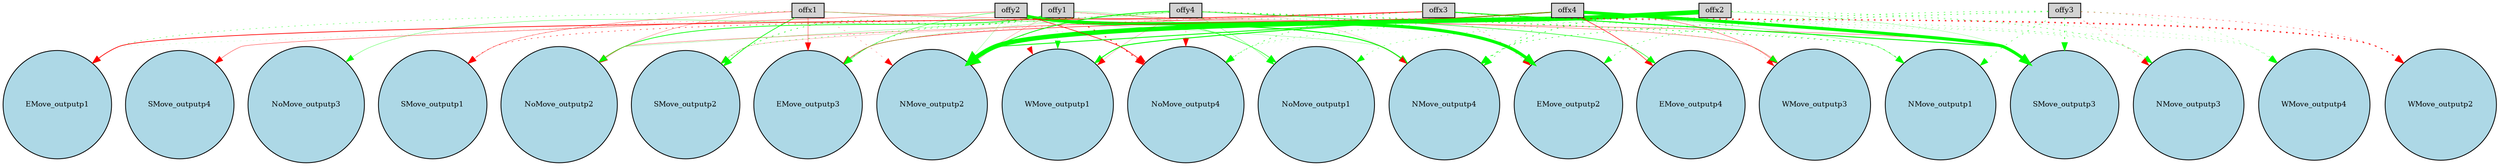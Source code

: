 digraph {
	node [fontsize=9 height=0.2 shape=circle width=0.2]
	offx1 [fillcolor=lightgray shape=box style=filled]
	offy1 [fillcolor=lightgray shape=box style=filled]
	offx2 [fillcolor=lightgray shape=box style=filled]
	offy2 [fillcolor=lightgray shape=box style=filled]
	offx3 [fillcolor=lightgray shape=box style=filled]
	offy3 [fillcolor=lightgray shape=box style=filled]
	offx4 [fillcolor=lightgray shape=box style=filled]
	offy4 [fillcolor=lightgray shape=box style=filled]
	NoMove_outputp1 [fillcolor=lightblue style=filled]
	EMove_outputp1 [fillcolor=lightblue style=filled]
	NMove_outputp1 [fillcolor=lightblue style=filled]
	WMove_outputp1 [fillcolor=lightblue style=filled]
	SMove_outputp1 [fillcolor=lightblue style=filled]
	NoMove_outputp2 [fillcolor=lightblue style=filled]
	EMove_outputp2 [fillcolor=lightblue style=filled]
	NMove_outputp2 [fillcolor=lightblue style=filled]
	WMove_outputp2 [fillcolor=lightblue style=filled]
	SMove_outputp2 [fillcolor=lightblue style=filled]
	NoMove_outputp3 [fillcolor=lightblue style=filled]
	EMove_outputp3 [fillcolor=lightblue style=filled]
	NMove_outputp3 [fillcolor=lightblue style=filled]
	WMove_outputp3 [fillcolor=lightblue style=filled]
	SMove_outputp3 [fillcolor=lightblue style=filled]
	NoMove_outputp4 [fillcolor=lightblue style=filled]
	EMove_outputp4 [fillcolor=lightblue style=filled]
	NMove_outputp4 [fillcolor=lightblue style=filled]
	WMove_outputp4 [fillcolor=lightblue style=filled]
	SMove_outputp4 [fillcolor=lightblue style=filled]
	offy4 -> SMove_outputp2 [color=green penwidth=0.45763174786765337 style=dotted]
	offx2 -> WMove_outputp4 [color=green penwidth=0.19727460689129764 style=dotted]
	offy1 -> NoMove_outputp1 [color=green penwidth=0.2657314972528825 style=solid]
	offx3 -> SMove_outputp3 [color=green penwidth=1.1627428221316405 style=solid]
	offy1 -> SMove_outputp2 [color=green penwidth=0.6941559830543383 style=dotted]
	offx3 -> NoMove_outputp2 [color=red penwidth=0.31073924726209035 style=solid]
	offy4 -> NoMove_outputp2 [color=green penwidth=0.21683703746035765 style=solid]
	offx1 -> SMove_outputp1 [color=red penwidth=0.31576524793217603 style=solid]
	offy3 -> WMove_outputp2 [color=red penwidth=0.4154749498744881 style=dotted]
	offx2 -> NMove_outputp3 [color=green penwidth=0.41924338116699855 style=dotted]
	offy2 -> WMove_outputp1 [color=red penwidth=0.1128241884465156 style=dotted]
	offx1 -> NoMove_outputp2 [color=red penwidth=0.25578861512896045 style=solid]
	offx4 -> NoMove_outputp4 [color=green penwidth=0.38338486240569913 style=dotted]
	offy1 -> NoMove_outputp4 [color=red penwidth=1.0549740431954622 style=dotted]
	offx3 -> EMove_outputp2 [color=red penwidth=0.2705113586342699 style=dotted]
	offx4 -> NMove_outputp2 [color=green penwidth=1.0688939441945196 style=solid]
	offy3 -> NMove_outputp3 [color=red penwidth=0.32590604790522637 style=dotted]
	offx2 -> NMove_outputp4 [color=green penwidth=0.7603934139188535 style=dotted]
	offx1 -> EMove_outputp1 [color=green penwidth=0.3884297235887404 style=dotted]
	offx3 -> EMove_outputp1 [color=red penwidth=0.8508863308918351 style=solid]
	offx1 -> NoMove_outputp4 [color=red penwidth=0.13975037170713905 style=dotted]
	offy2 -> EMove_outputp3 [color=green penwidth=0.45469098161780364 style=solid]
	offx1 -> SMove_outputp3 [color=red penwidth=0.3580454858592489 style=solid]
	offy4 -> EMove_outputp2 [color=green penwidth=0.39362409453543656 style=dotted]
	offy4 -> NoMove_outputp1 [color=green penwidth=0.294568659259603 style=solid]
	offx4 -> WMove_outputp2 [color=red penwidth=0.3075067025811984 style=dotted]
	offy4 -> NoMove_outputp4 [color=red penwidth=0.28124905864654576 style=dotted]
	offy2 -> EMove_outputp2 [color=green penwidth=3.865607091458074 style=solid]
	offy4 -> NMove_outputp4 [color=red penwidth=0.13015752030663333 style=solid]
	offy1 -> NoMove_outputp3 [color=green penwidth=0.31751742741241185 style=solid]
	offx4 -> SMove_outputp3 [color=green penwidth=3.8008396002822034 style=solid]
	offy4 -> NMove_outputp1 [color=green penwidth=0.7420235288369629 style=dotted]
	offy2 -> EMove_outputp1 [color=green penwidth=0.12850885956512761 style=dotted]
	offy2 -> NMove_outputp2 [color=green penwidth=0.2085880427673214 style=solid]
	offx3 -> SMove_outputp2 [color=red penwidth=0.17994423854920455 style=solid]
	offx1 -> SMove_outputp2 [color=green penwidth=0.8190634649866563 style=solid]
	offy3 -> WMove_outputp4 [color=green penwidth=0.23634141595761754 style=dotted]
	offx4 -> WMove_outputp1 [color=green penwidth=1.1226881315219166 style=solid]
	offy2 -> NMove_outputp4 [color=green penwidth=1.2189865315391033 style=solid]
	offx4 -> NMove_outputp4 [color=green penwidth=0.48891798844969037 style=dotted]
	offy4 -> NMove_outputp2 [color=green penwidth=1.0209854333686281 style=solid]
	offx1 -> NMove_outputp2 [color=red penwidth=0.2715152519627997 style=dotted]
	offy4 -> EMove_outputp4 [color=green penwidth=0.6195744764586086 style=solid]
	offx3 -> NMove_outputp3 [color=green penwidth=0.2573511404162707 style=dotted]
	offx1 -> EMove_outputp3 [color=red penwidth=0.41051880165327836 style=solid]
	offx4 -> WMove_outputp3 [color=red penwidth=0.39263134867730987 style=solid]
	offy2 -> NoMove_outputp4 [color=red penwidth=0.7528730277531231 style=solid]
	offx4 -> EMove_outputp3 [color=red penwidth=0.5882527764920366 style=solid]
	offx3 -> WMove_outputp2 [color=red penwidth=1.1449459268016065 style=dotted]
	offy2 -> NoMove_outputp1 [color=green penwidth=0.48781804418490404 style=solid]
	offx4 -> NMove_outputp1 [color=green penwidth=0.3161864035214481 style=solid]
	offy3 -> SMove_outputp3 [color=green penwidth=0.8234869318496859 style=dotted]
	offy1 -> NMove_outputp2 [color=red penwidth=0.2095932153404884 style=solid]
	offy4 -> EMove_outputp3 [color=green penwidth=0.23166710835566637 style=solid]
	offx3 -> EMove_outputp3 [color=red penwidth=0.2549816600791289 style=dotted]
	offy1 -> NMove_outputp3 [color=green penwidth=0.2528330600490196 style=dotted]
	offx4 -> EMove_outputp4 [color=red penwidth=0.632937311246932 style=solid]
	offx2 -> NoMove_outputp4 [color=green penwidth=0.10226740013243255 style=dotted]
	offy1 -> NoMove_outputp2 [color=green penwidth=0.8425093485134267 style=solid]
	offy1 -> WMove_outputp4 [color=green penwidth=0.20591085973453152 style=dotted]
	offx2 -> SMove_outputp3 [color=green penwidth=0.1958718311869519 style=solid]
	offx3 -> NoMove_outputp4 [color=green penwidth=0.6082995276568728 style=dotted]
	offx2 -> NMove_outputp2 [color=green penwidth=5.6086908095087 style=solid]
	offy3 -> NMove_outputp1 [color=green penwidth=0.47228199061117304 style=dotted]
	offy2 -> SMove_outputp4 [color=red penwidth=0.38542589823359363 style=solid]
	offx1 -> NMove_outputp4 [color=green penwidth=0.22560506132798167 style=solid]
	offx2 -> NoMove_outputp1 [color=green penwidth=0.3496725253955243 style=dotted]
	offy4 -> SMove_outputp1 [color=red penwidth=0.5650286492183503 style=dotted]
	offy1 -> WMove_outputp1 [color=green penwidth=0.24561390083741855 style=dotted]
	offx2 -> WMove_outputp3 [color=red penwidth=0.15073442877280882 style=dotted]
	offy4 -> WMove_outputp3 [color=green penwidth=0.2632339647942937 style=dotted]
	offy4 -> WMove_outputp1 [color=red penwidth=0.1840296448827935 style=solid]
	offy1 -> EMove_outputp3 [color=green penwidth=0.5210025273775989 style=dotted]
	offy1 -> SMove_outputp1 [color=red penwidth=0.2632673018165165 style=dotted]
	offx3 -> NMove_outputp1 [color=green penwidth=0.21358302960755082 style=dotted]
	offy3 -> EMove_outputp2 [color=green penwidth=0.4858582166399671 style=dotted]
	offy3 -> NMove_outputp4 [color=green penwidth=0.5860590802360619 style=dotted]
	offy1 -> WMove_outputp3 [color=red penwidth=0.34641272518353483 style=solid]
}

